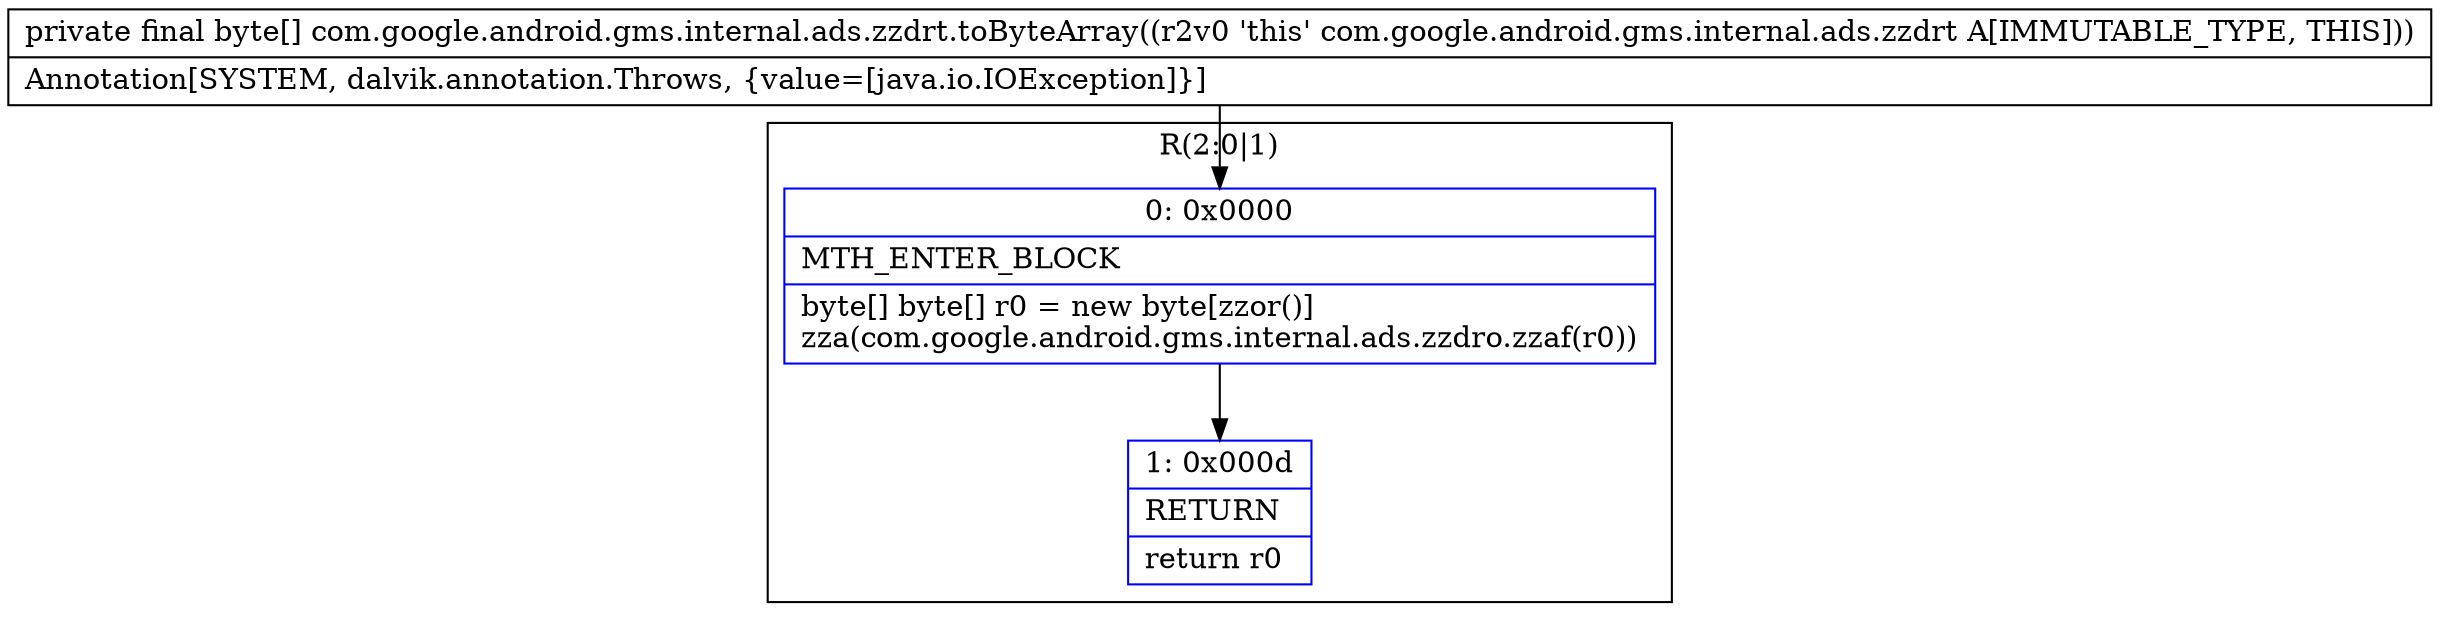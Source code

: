 digraph "CFG forcom.google.android.gms.internal.ads.zzdrt.toByteArray()[B" {
subgraph cluster_Region_1956585283 {
label = "R(2:0|1)";
node [shape=record,color=blue];
Node_0 [shape=record,label="{0\:\ 0x0000|MTH_ENTER_BLOCK\l|byte[] byte[] r0 = new byte[zzor()]\lzza(com.google.android.gms.internal.ads.zzdro.zzaf(r0))\l}"];
Node_1 [shape=record,label="{1\:\ 0x000d|RETURN\l|return r0\l}"];
}
MethodNode[shape=record,label="{private final byte[] com.google.android.gms.internal.ads.zzdrt.toByteArray((r2v0 'this' com.google.android.gms.internal.ads.zzdrt A[IMMUTABLE_TYPE, THIS]))  | Annotation[SYSTEM, dalvik.annotation.Throws, \{value=[java.io.IOException]\}]\l}"];
MethodNode -> Node_0;
Node_0 -> Node_1;
}

